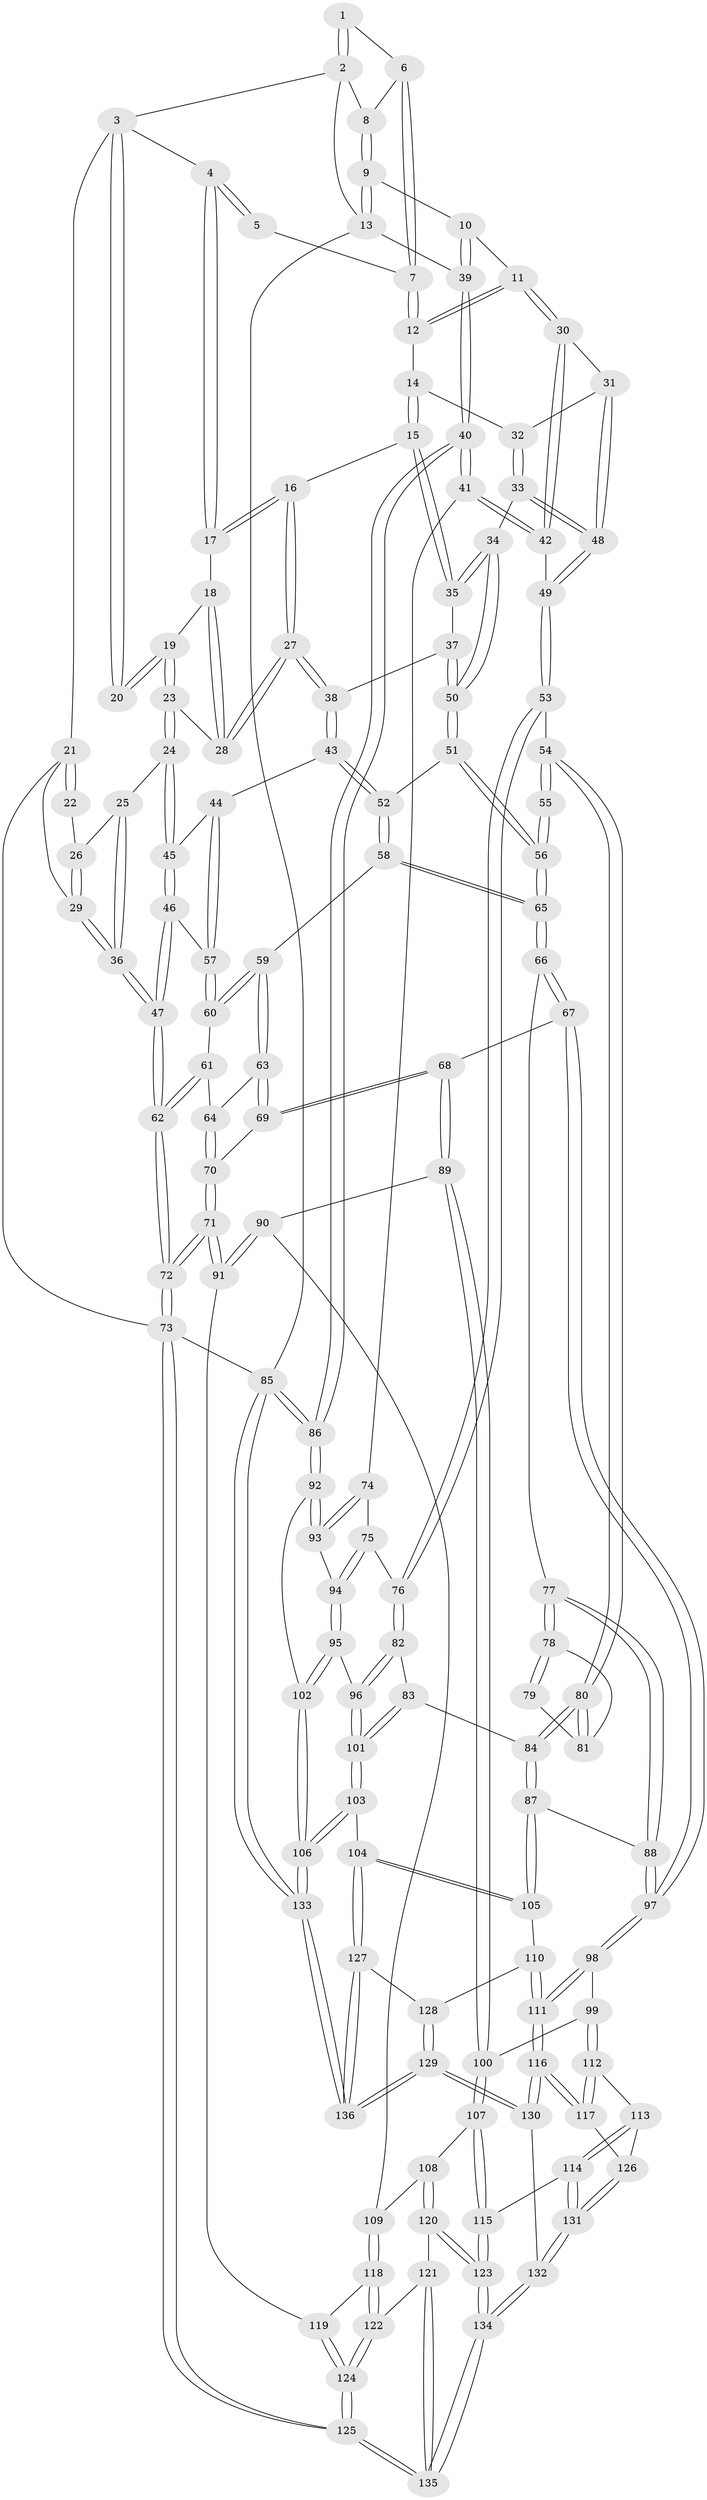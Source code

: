 // coarse degree distribution, {4: 0.3902439024390244, 5: 0.3780487804878049, 7: 0.012195121951219513, 3: 0.14634146341463414, 6: 0.06097560975609756, 2: 0.012195121951219513}
// Generated by graph-tools (version 1.1) at 2025/52/02/27/25 19:52:37]
// undirected, 136 vertices, 336 edges
graph export_dot {
graph [start="1"]
  node [color=gray90,style=filled];
  1 [pos="+0.8347820539746535+0"];
  2 [pos="+1+0"];
  3 [pos="+0.177832683927165+0"];
  4 [pos="+0.5437544074698752+0"];
  5 [pos="+0.7199205709343652+0"];
  6 [pos="+0.8847681400533087+0.04696793203767071"];
  7 [pos="+0.8197982786007968+0.06318246007748358"];
  8 [pos="+0.9219286627665118+0.0657766400078019"];
  9 [pos="+0.9321877918660395+0.0959608978440313"];
  10 [pos="+0.9032530284828232+0.1986483438816287"];
  11 [pos="+0.8936131977257205+0.19945473819379891"];
  12 [pos="+0.8019645852253626+0.1431600669531853"];
  13 [pos="+1+0"];
  14 [pos="+0.7176075203155844+0.14896842477380087"];
  15 [pos="+0.6010386257061547+0.12518055263552666"];
  16 [pos="+0.595852417136275+0.11838203691976411"];
  17 [pos="+0.5430351540409161+0"];
  18 [pos="+0.34051603095095356+0.10319653036598511"];
  19 [pos="+0.18293023270829+0.06350380620243676"];
  20 [pos="+0.17226008145839303+0.052150342814574965"];
  21 [pos="+0+0.13376088521452933"];
  22 [pos="+0.15108768491376795+0.06560770502350241"];
  23 [pos="+0.212268289872756+0.18770520519869635"];
  24 [pos="+0.15968461917186857+0.26511077282230644"];
  25 [pos="+0.0913612365817923+0.22772414717697725"];
  26 [pos="+0.10123486229205081+0.15237690946435545"];
  27 [pos="+0.3678520054587405+0.24988408618513053"];
  28 [pos="+0.3533305791715482+0.2282004142572879"];
  29 [pos="+0+0.1417520390856141"];
  30 [pos="+0.8346909964278013+0.27829819878101525"];
  31 [pos="+0.819258331327031+0.2871680344218019"];
  32 [pos="+0.754868489645175+0.2549220329952615"];
  33 [pos="+0.6758793971654423+0.32324217904408065"];
  34 [pos="+0.6112119867415572+0.2872418812346896"];
  35 [pos="+0.608601960835383+0.27590736706583363"];
  36 [pos="+0+0.2983657569087692"];
  37 [pos="+0.45332775662250735+0.2889505177194348"];
  38 [pos="+0.3664524238858953+0.27514947217239344"];
  39 [pos="+1+0.3498588732767072"];
  40 [pos="+1+0.44424733723986987"];
  41 [pos="+1+0.48080369461433714"];
  42 [pos="+0.9406536660562207+0.4594653792243054"];
  43 [pos="+0.3559583825083712+0.30976132706609466"];
  44 [pos="+0.3383825116604944+0.31858296988070806"];
  45 [pos="+0.16215748775661168+0.2744758518887935"];
  46 [pos="+0.14120802892141665+0.35233658350354213"];
  47 [pos="+0+0.5611246903134938"];
  48 [pos="+0.7464139307357245+0.389796218478311"];
  49 [pos="+0.7644966536852907+0.46000711608660577"];
  50 [pos="+0.5590791184533898+0.3681181968917787"];
  51 [pos="+0.5392406370311547+0.408813769984685"];
  52 [pos="+0.44225507298739786+0.4228464315581828"];
  53 [pos="+0.7053096635270858+0.5311209607550288"];
  54 [pos="+0.6916065855278286+0.5336946955998839"];
  55 [pos="+0.6230716060255651+0.5131048207773631"];
  56 [pos="+0.6180911893646279+0.508954632688624"];
  57 [pos="+0.2573591990027095+0.40880230703094494"];
  58 [pos="+0.4282594980142036+0.45600920486062696"];
  59 [pos="+0.29005257483177305+0.4792255483646338"];
  60 [pos="+0.2565739521502476+0.43031579323115215"];
  61 [pos="+0.19394714650534514+0.4746466525332075"];
  62 [pos="+0+0.5850730264344792"];
  63 [pos="+0.2898131376602393+0.5153545154755388"];
  64 [pos="+0.23066108477933006+0.5301731917273417"];
  65 [pos="+0.42792647252148946+0.5460332816703648"];
  66 [pos="+0.4115430107822019+0.6069583174679156"];
  67 [pos="+0.37068230049913353+0.63354421847355"];
  68 [pos="+0.3653630935528464+0.6350604798430509"];
  69 [pos="+0.32592975347167713+0.6002431324149643"];
  70 [pos="+0.18271608035249076+0.5873905931823206"];
  71 [pos="+0+0.6467223503319194"];
  72 [pos="+0+0.6059950042701314"];
  73 [pos="+0+1"];
  74 [pos="+0.9874671236103723+0.5545351088933694"];
  75 [pos="+0.8034581244767802+0.6372281694612469"];
  76 [pos="+0.7737658081914504+0.6294077117962918"];
  77 [pos="+0.4566198109675077+0.6184648704919815"];
  78 [pos="+0.49372202969103113+0.6145983707286631"];
  79 [pos="+0.6185802631971206+0.5173183054367804"];
  80 [pos="+0.6108700295182308+0.6947483244242737"];
  81 [pos="+0.552525559453636+0.6430979431789443"];
  82 [pos="+0.735555824509693+0.7332877408853996"];
  83 [pos="+0.724971333269606+0.7398729458495926"];
  84 [pos="+0.609981656060639+0.7354113289698844"];
  85 [pos="+1+1"];
  86 [pos="+1+0.8388710139113672"];
  87 [pos="+0.5722931030217862+0.7811174317868907"];
  88 [pos="+0.5656737990961026+0.7813971256495942"];
  89 [pos="+0.28932101985505565+0.7511873019756026"];
  90 [pos="+0.17696783043022715+0.7443723669362396"];
  91 [pos="+0+0.6715758178980671"];
  92 [pos="+1+0.8131233760774523"];
  93 [pos="+0.9131174191282954+0.7373637414034758"];
  94 [pos="+0.8949346444474756+0.7442682972737142"];
  95 [pos="+0.8684793689182178+0.7790035677376906"];
  96 [pos="+0.8397838908270769+0.7797828759707823"];
  97 [pos="+0.505450749070325+0.8009053370539941"];
  98 [pos="+0.4915597996268246+0.8127643474289616"];
  99 [pos="+0.37962430279448434+0.8217141837186418"];
  100 [pos="+0.30378757125981937+0.7775417738569658"];
  101 [pos="+0.7334637224886149+0.8669181015678417"];
  102 [pos="+0.8857084340423531+0.8838837525817674"];
  103 [pos="+0.7290098960074243+0.8794288548871023"];
  104 [pos="+0.7053505868790907+0.8973965657204537"];
  105 [pos="+0.5894066151950161+0.808987817163082"];
  106 [pos="+0.8785200420217183+0.9061709198043294"];
  107 [pos="+0.2927338788932644+0.8241166896458519"];
  108 [pos="+0.19321268773239447+0.8915813001403541"];
  109 [pos="+0.18811967734124932+0.8857582114375226"];
  110 [pos="+0.5725362112962299+0.9088821182882394"];
  111 [pos="+0.47955459834085823+0.9291530687495441"];
  112 [pos="+0.3825879961705721+0.8649135216716738"];
  113 [pos="+0.33556938843229156+0.9137743849334095"];
  114 [pos="+0.2845312047318726+0.9177221600929053"];
  115 [pos="+0.2815730827355542+0.9164994690368476"];
  116 [pos="+0.4681843896978003+0.9546118983499194"];
  117 [pos="+0.40001384948985974+0.9108318913992439"];
  118 [pos="+0.11338125716668744+0.8985740031340282"];
  119 [pos="+0.035759146633027636+0.8013938613966666"];
  120 [pos="+0.20607103292344792+0.9150522222897217"];
  121 [pos="+0.17488305289626468+0.9491489344983302"];
  122 [pos="+0.11378517779140078+0.9013919599346198"];
  123 [pos="+0.26248363379954465+0.9300165734305457"];
  124 [pos="+0.0534646306644288+1"];
  125 [pos="+0.0350502206460156+1"];
  126 [pos="+0.36745415923107433+0.9327830804653224"];
  127 [pos="+0.6970620005126706+0.9434996388223816"];
  128 [pos="+0.5731991403661001+0.9102428508689018"];
  129 [pos="+0.5993123214619053+1"];
  130 [pos="+0.48866319205823494+1"];
  131 [pos="+0.3534935610422763+0.9881084334611985"];
  132 [pos="+0.43550011055359483+1"];
  133 [pos="+0.9971207366735849+1"];
  134 [pos="+0.2010915037092223+1"];
  135 [pos="+0.05181254234936551+1"];
  136 [pos="+0.6851595354520854+1"];
  1 -- 2;
  1 -- 2;
  1 -- 6;
  2 -- 3;
  2 -- 8;
  2 -- 13;
  3 -- 4;
  3 -- 20;
  3 -- 20;
  3 -- 21;
  4 -- 5;
  4 -- 5;
  4 -- 17;
  4 -- 17;
  5 -- 7;
  6 -- 7;
  6 -- 7;
  6 -- 8;
  7 -- 12;
  7 -- 12;
  8 -- 9;
  8 -- 9;
  9 -- 10;
  9 -- 13;
  9 -- 13;
  10 -- 11;
  10 -- 39;
  10 -- 39;
  11 -- 12;
  11 -- 12;
  11 -- 30;
  11 -- 30;
  12 -- 14;
  13 -- 39;
  13 -- 85;
  14 -- 15;
  14 -- 15;
  14 -- 32;
  15 -- 16;
  15 -- 35;
  15 -- 35;
  16 -- 17;
  16 -- 17;
  16 -- 27;
  16 -- 27;
  17 -- 18;
  18 -- 19;
  18 -- 28;
  18 -- 28;
  19 -- 20;
  19 -- 20;
  19 -- 23;
  19 -- 23;
  21 -- 22;
  21 -- 22;
  21 -- 29;
  21 -- 73;
  22 -- 26;
  23 -- 24;
  23 -- 24;
  23 -- 28;
  24 -- 25;
  24 -- 45;
  24 -- 45;
  25 -- 26;
  25 -- 36;
  25 -- 36;
  26 -- 29;
  26 -- 29;
  27 -- 28;
  27 -- 28;
  27 -- 38;
  27 -- 38;
  29 -- 36;
  29 -- 36;
  30 -- 31;
  30 -- 42;
  30 -- 42;
  31 -- 32;
  31 -- 48;
  31 -- 48;
  32 -- 33;
  32 -- 33;
  33 -- 34;
  33 -- 48;
  33 -- 48;
  34 -- 35;
  34 -- 35;
  34 -- 50;
  34 -- 50;
  35 -- 37;
  36 -- 47;
  36 -- 47;
  37 -- 38;
  37 -- 50;
  37 -- 50;
  38 -- 43;
  38 -- 43;
  39 -- 40;
  39 -- 40;
  40 -- 41;
  40 -- 41;
  40 -- 86;
  40 -- 86;
  41 -- 42;
  41 -- 42;
  41 -- 74;
  42 -- 49;
  43 -- 44;
  43 -- 52;
  43 -- 52;
  44 -- 45;
  44 -- 57;
  44 -- 57;
  45 -- 46;
  45 -- 46;
  46 -- 47;
  46 -- 47;
  46 -- 57;
  47 -- 62;
  47 -- 62;
  48 -- 49;
  48 -- 49;
  49 -- 53;
  49 -- 53;
  50 -- 51;
  50 -- 51;
  51 -- 52;
  51 -- 56;
  51 -- 56;
  52 -- 58;
  52 -- 58;
  53 -- 54;
  53 -- 76;
  53 -- 76;
  54 -- 55;
  54 -- 55;
  54 -- 80;
  54 -- 80;
  55 -- 56;
  55 -- 56;
  56 -- 65;
  56 -- 65;
  57 -- 60;
  57 -- 60;
  58 -- 59;
  58 -- 65;
  58 -- 65;
  59 -- 60;
  59 -- 60;
  59 -- 63;
  59 -- 63;
  60 -- 61;
  61 -- 62;
  61 -- 62;
  61 -- 64;
  62 -- 72;
  62 -- 72;
  63 -- 64;
  63 -- 69;
  63 -- 69;
  64 -- 70;
  64 -- 70;
  65 -- 66;
  65 -- 66;
  66 -- 67;
  66 -- 67;
  66 -- 77;
  67 -- 68;
  67 -- 97;
  67 -- 97;
  68 -- 69;
  68 -- 69;
  68 -- 89;
  68 -- 89;
  69 -- 70;
  70 -- 71;
  70 -- 71;
  71 -- 72;
  71 -- 72;
  71 -- 91;
  71 -- 91;
  72 -- 73;
  72 -- 73;
  73 -- 125;
  73 -- 125;
  73 -- 85;
  74 -- 75;
  74 -- 93;
  74 -- 93;
  75 -- 76;
  75 -- 94;
  75 -- 94;
  76 -- 82;
  76 -- 82;
  77 -- 78;
  77 -- 78;
  77 -- 88;
  77 -- 88;
  78 -- 79;
  78 -- 79;
  78 -- 81;
  79 -- 81;
  80 -- 81;
  80 -- 81;
  80 -- 84;
  80 -- 84;
  82 -- 83;
  82 -- 96;
  82 -- 96;
  83 -- 84;
  83 -- 101;
  83 -- 101;
  84 -- 87;
  84 -- 87;
  85 -- 86;
  85 -- 86;
  85 -- 133;
  85 -- 133;
  86 -- 92;
  86 -- 92;
  87 -- 88;
  87 -- 105;
  87 -- 105;
  88 -- 97;
  88 -- 97;
  89 -- 90;
  89 -- 100;
  89 -- 100;
  90 -- 91;
  90 -- 91;
  90 -- 109;
  91 -- 119;
  92 -- 93;
  92 -- 93;
  92 -- 102;
  93 -- 94;
  94 -- 95;
  94 -- 95;
  95 -- 96;
  95 -- 102;
  95 -- 102;
  96 -- 101;
  96 -- 101;
  97 -- 98;
  97 -- 98;
  98 -- 99;
  98 -- 111;
  98 -- 111;
  99 -- 100;
  99 -- 112;
  99 -- 112;
  100 -- 107;
  100 -- 107;
  101 -- 103;
  101 -- 103;
  102 -- 106;
  102 -- 106;
  103 -- 104;
  103 -- 106;
  103 -- 106;
  104 -- 105;
  104 -- 105;
  104 -- 127;
  104 -- 127;
  105 -- 110;
  106 -- 133;
  106 -- 133;
  107 -- 108;
  107 -- 115;
  107 -- 115;
  108 -- 109;
  108 -- 120;
  108 -- 120;
  109 -- 118;
  109 -- 118;
  110 -- 111;
  110 -- 111;
  110 -- 128;
  111 -- 116;
  111 -- 116;
  112 -- 113;
  112 -- 117;
  112 -- 117;
  113 -- 114;
  113 -- 114;
  113 -- 126;
  114 -- 115;
  114 -- 131;
  114 -- 131;
  115 -- 123;
  115 -- 123;
  116 -- 117;
  116 -- 117;
  116 -- 130;
  116 -- 130;
  117 -- 126;
  118 -- 119;
  118 -- 122;
  118 -- 122;
  119 -- 124;
  119 -- 124;
  120 -- 121;
  120 -- 123;
  120 -- 123;
  121 -- 122;
  121 -- 135;
  121 -- 135;
  122 -- 124;
  122 -- 124;
  123 -- 134;
  123 -- 134;
  124 -- 125;
  124 -- 125;
  125 -- 135;
  125 -- 135;
  126 -- 131;
  126 -- 131;
  127 -- 128;
  127 -- 136;
  127 -- 136;
  128 -- 129;
  128 -- 129;
  129 -- 130;
  129 -- 130;
  129 -- 136;
  129 -- 136;
  130 -- 132;
  131 -- 132;
  131 -- 132;
  132 -- 134;
  132 -- 134;
  133 -- 136;
  133 -- 136;
  134 -- 135;
  134 -- 135;
}
